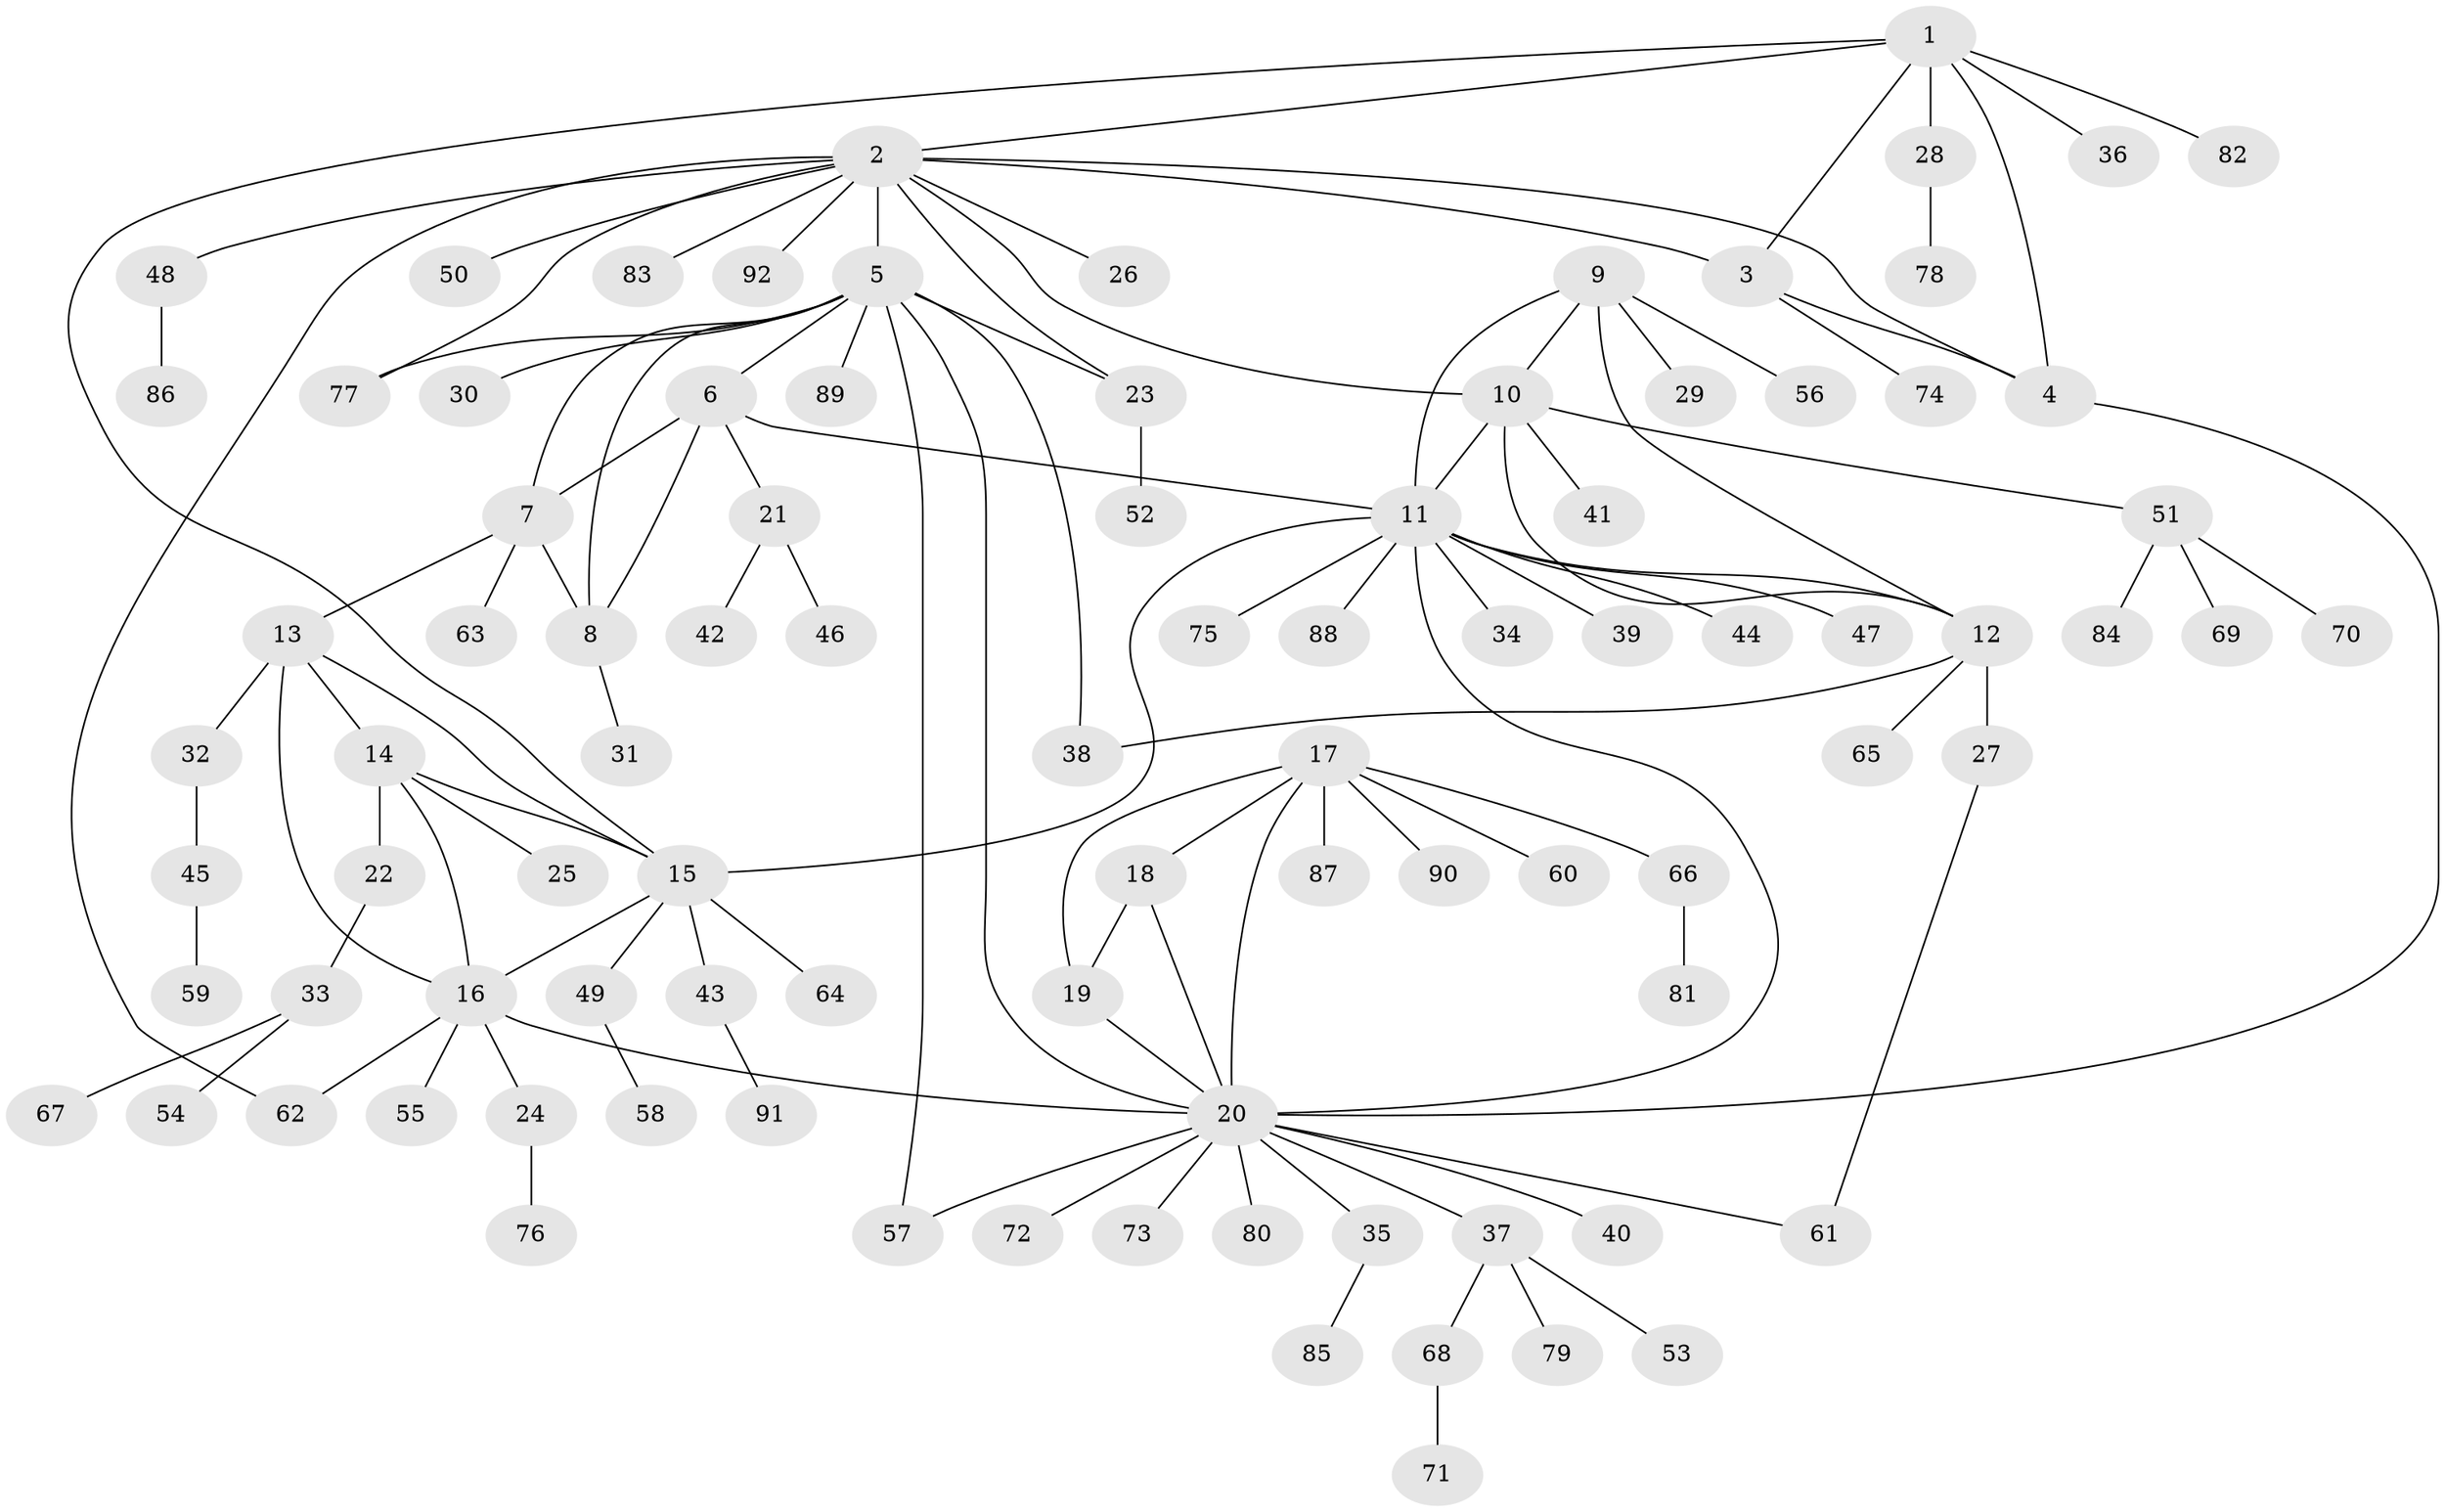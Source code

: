 // coarse degree distribution, {5: 0.04285714285714286, 11: 0.014285714285714285, 4: 0.04285714285714286, 10: 0.02857142857142857, 3: 0.02857142857142857, 8: 0.02857142857142857, 19: 0.014285714285714285, 6: 0.014285714285714285, 2: 0.2, 1: 0.5857142857142857}
// Generated by graph-tools (version 1.1) at 2025/24/03/03/25 07:24:15]
// undirected, 92 vertices, 118 edges
graph export_dot {
graph [start="1"]
  node [color=gray90,style=filled];
  1;
  2;
  3;
  4;
  5;
  6;
  7;
  8;
  9;
  10;
  11;
  12;
  13;
  14;
  15;
  16;
  17;
  18;
  19;
  20;
  21;
  22;
  23;
  24;
  25;
  26;
  27;
  28;
  29;
  30;
  31;
  32;
  33;
  34;
  35;
  36;
  37;
  38;
  39;
  40;
  41;
  42;
  43;
  44;
  45;
  46;
  47;
  48;
  49;
  50;
  51;
  52;
  53;
  54;
  55;
  56;
  57;
  58;
  59;
  60;
  61;
  62;
  63;
  64;
  65;
  66;
  67;
  68;
  69;
  70;
  71;
  72;
  73;
  74;
  75;
  76;
  77;
  78;
  79;
  80;
  81;
  82;
  83;
  84;
  85;
  86;
  87;
  88;
  89;
  90;
  91;
  92;
  1 -- 2;
  1 -- 3;
  1 -- 4;
  1 -- 15;
  1 -- 28;
  1 -- 36;
  1 -- 82;
  2 -- 3;
  2 -- 4;
  2 -- 5;
  2 -- 10;
  2 -- 23;
  2 -- 26;
  2 -- 48;
  2 -- 50;
  2 -- 62;
  2 -- 77;
  2 -- 83;
  2 -- 92;
  3 -- 4;
  3 -- 74;
  4 -- 20;
  5 -- 6;
  5 -- 7;
  5 -- 8;
  5 -- 20;
  5 -- 23;
  5 -- 30;
  5 -- 38;
  5 -- 57;
  5 -- 77;
  5 -- 89;
  6 -- 7;
  6 -- 8;
  6 -- 11;
  6 -- 21;
  7 -- 8;
  7 -- 13;
  7 -- 63;
  8 -- 31;
  9 -- 10;
  9 -- 11;
  9 -- 12;
  9 -- 29;
  9 -- 56;
  10 -- 11;
  10 -- 12;
  10 -- 41;
  10 -- 51;
  11 -- 12;
  11 -- 15;
  11 -- 20;
  11 -- 34;
  11 -- 39;
  11 -- 44;
  11 -- 47;
  11 -- 75;
  11 -- 88;
  12 -- 27;
  12 -- 38;
  12 -- 65;
  13 -- 14;
  13 -- 15;
  13 -- 16;
  13 -- 32;
  14 -- 15;
  14 -- 16;
  14 -- 22;
  14 -- 25;
  15 -- 16;
  15 -- 43;
  15 -- 49;
  15 -- 64;
  16 -- 20;
  16 -- 24;
  16 -- 55;
  16 -- 62;
  17 -- 18;
  17 -- 19;
  17 -- 20;
  17 -- 60;
  17 -- 66;
  17 -- 87;
  17 -- 90;
  18 -- 19;
  18 -- 20;
  19 -- 20;
  20 -- 35;
  20 -- 37;
  20 -- 40;
  20 -- 57;
  20 -- 61;
  20 -- 72;
  20 -- 73;
  20 -- 80;
  21 -- 42;
  21 -- 46;
  22 -- 33;
  23 -- 52;
  24 -- 76;
  27 -- 61;
  28 -- 78;
  32 -- 45;
  33 -- 54;
  33 -- 67;
  35 -- 85;
  37 -- 53;
  37 -- 68;
  37 -- 79;
  43 -- 91;
  45 -- 59;
  48 -- 86;
  49 -- 58;
  51 -- 69;
  51 -- 70;
  51 -- 84;
  66 -- 81;
  68 -- 71;
}
